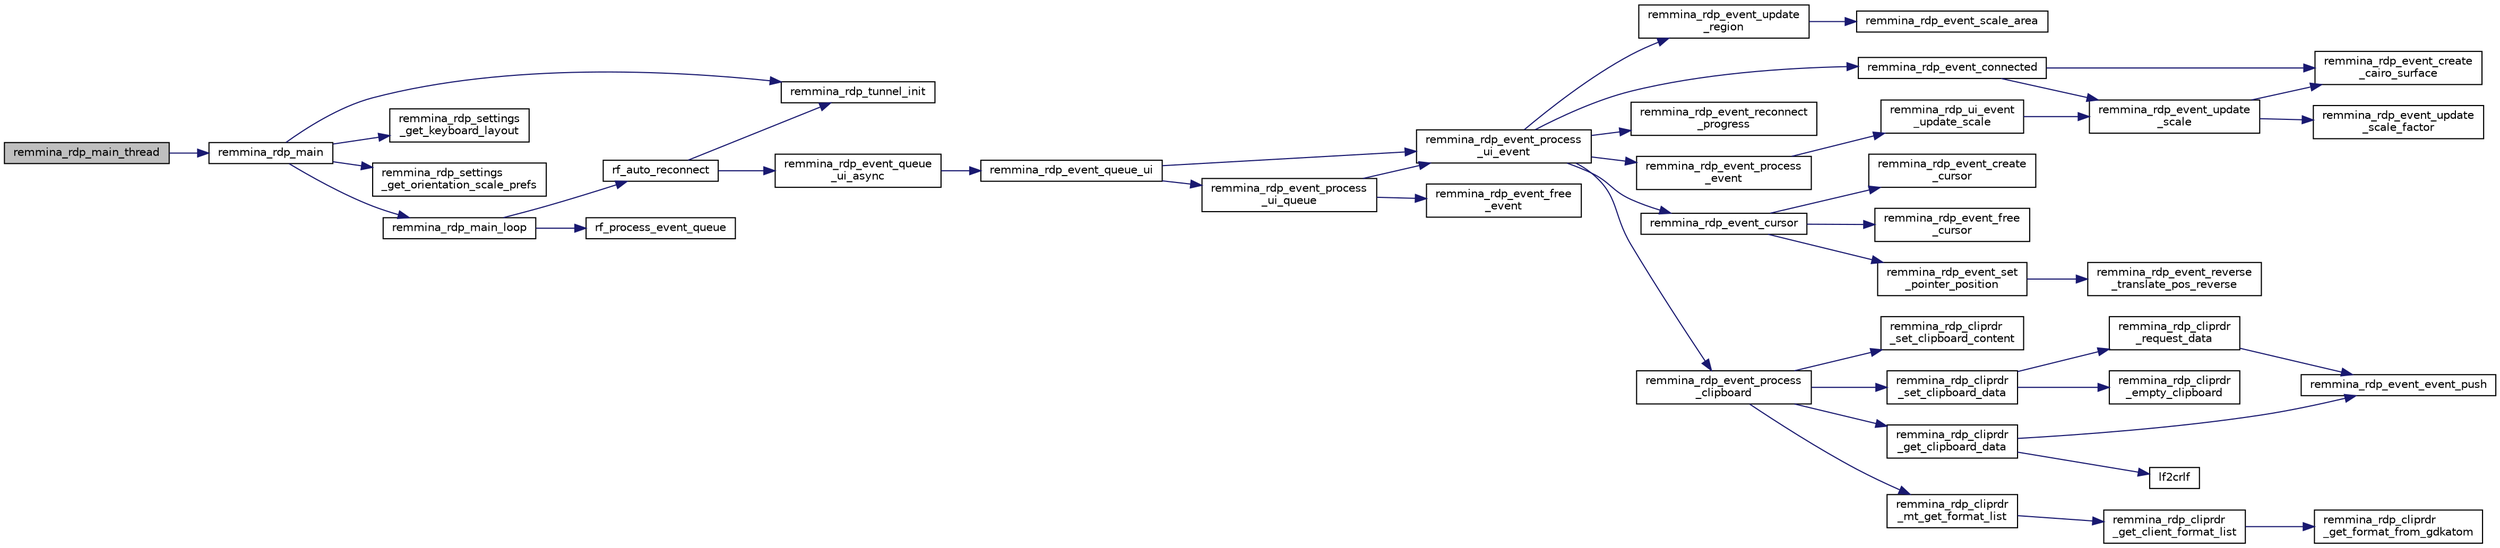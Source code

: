 digraph "remmina_rdp_main_thread"
{
  edge [fontname="Helvetica",fontsize="10",labelfontname="Helvetica",labelfontsize="10"];
  node [fontname="Helvetica",fontsize="10",shape=record];
  rankdir="LR";
  Node194 [label="remmina_rdp_main_thread",height=0.2,width=0.4,color="black", fillcolor="grey75", style="filled", fontcolor="black"];
  Node194 -> Node195 [color="midnightblue",fontsize="10",style="solid",fontname="Helvetica"];
  Node195 [label="remmina_rdp_main",height=0.2,width=0.4,color="black", fillcolor="white", style="filled",URL="$rdp__plugin_8c.html#a12e0199d082d510648cb27168486f4e0"];
  Node195 -> Node196 [color="midnightblue",fontsize="10",style="solid",fontname="Helvetica"];
  Node196 [label="remmina_rdp_tunnel_init",height=0.2,width=0.4,color="black", fillcolor="white", style="filled",URL="$rdp__plugin_8c.html#af95e15a376e56355da6c52e85d8553af"];
  Node195 -> Node197 [color="midnightblue",fontsize="10",style="solid",fontname="Helvetica"];
  Node197 [label="remmina_rdp_settings\l_get_keyboard_layout",height=0.2,width=0.4,color="black", fillcolor="white", style="filled",URL="$rdp__settings_8c.html#a4052ab6359b14e8f9a4cf76bed4da90c"];
  Node195 -> Node198 [color="midnightblue",fontsize="10",style="solid",fontname="Helvetica"];
  Node198 [label="remmina_rdp_settings\l_get_orientation_scale_prefs",height=0.2,width=0.4,color="black", fillcolor="white", style="filled",URL="$rdp__settings_8c.html#a5f05047cf10611ffb7a23a248650cb4c"];
  Node195 -> Node199 [color="midnightblue",fontsize="10",style="solid",fontname="Helvetica"];
  Node199 [label="remmina_rdp_main_loop",height=0.2,width=0.4,color="black", fillcolor="white", style="filled",URL="$rdp__plugin_8c.html#adb2d2f801618ad1e5ff14b4ebf2a9eb9"];
  Node199 -> Node200 [color="midnightblue",fontsize="10",style="solid",fontname="Helvetica"];
  Node200 [label="rf_process_event_queue",height=0.2,width=0.4,color="black", fillcolor="white", style="filled",URL="$rdp__plugin_8c.html#a8b9e88d2925be5eee2025f4c3ede1e29"];
  Node199 -> Node201 [color="midnightblue",fontsize="10",style="solid",fontname="Helvetica"];
  Node201 [label="rf_auto_reconnect",height=0.2,width=0.4,color="black", fillcolor="white", style="filled",URL="$rdp__plugin_8c.html#a6dc42bd40842f63939e962828c19cfc7"];
  Node201 -> Node202 [color="midnightblue",fontsize="10",style="solid",fontname="Helvetica"];
  Node202 [label="remmina_rdp_event_queue\l_ui_async",height=0.2,width=0.4,color="black", fillcolor="white", style="filled",URL="$rdp__event_8c.html#ae445fd0a84c7c9414a177a69c86cf325"];
  Node202 -> Node203 [color="midnightblue",fontsize="10",style="solid",fontname="Helvetica"];
  Node203 [label="remmina_rdp_event_queue_ui",height=0.2,width=0.4,color="black", fillcolor="white", style="filled",URL="$rdp__event_8c.html#a2b91746b782b7782432bd1d23c6a9945"];
  Node203 -> Node204 [color="midnightblue",fontsize="10",style="solid",fontname="Helvetica"];
  Node204 [label="remmina_rdp_event_process\l_ui_event",height=0.2,width=0.4,color="black", fillcolor="white", style="filled",URL="$rdp__event_8c.html#a6929ce2effcc3cf2be6d5ec8b19d5466"];
  Node204 -> Node205 [color="midnightblue",fontsize="10",style="solid",fontname="Helvetica"];
  Node205 [label="remmina_rdp_event_update\l_region",height=0.2,width=0.4,color="black", fillcolor="white", style="filled",URL="$rdp__event_8c.html#ae3cea5929e8c3b1ff068f9ca3fbb538c"];
  Node205 -> Node206 [color="midnightblue",fontsize="10",style="solid",fontname="Helvetica"];
  Node206 [label="remmina_rdp_event_scale_area",height=0.2,width=0.4,color="black", fillcolor="white", style="filled",URL="$rdp__event_8c.html#a080ab4a0a8f592bb5484202175beaaa5"];
  Node204 -> Node207 [color="midnightblue",fontsize="10",style="solid",fontname="Helvetica"];
  Node207 [label="remmina_rdp_event_connected",height=0.2,width=0.4,color="black", fillcolor="white", style="filled",URL="$rdp__event_8c.html#abe98674433c473136ccd28aab85a7748"];
  Node207 -> Node208 [color="midnightblue",fontsize="10",style="solid",fontname="Helvetica"];
  Node208 [label="remmina_rdp_event_create\l_cairo_surface",height=0.2,width=0.4,color="black", fillcolor="white", style="filled",URL="$rdp__event_8c.html#a789ec99777755da7cae468216a74095a"];
  Node207 -> Node209 [color="midnightblue",fontsize="10",style="solid",fontname="Helvetica"];
  Node209 [label="remmina_rdp_event_update\l_scale",height=0.2,width=0.4,color="black", fillcolor="white", style="filled",URL="$rdp__event_8c.html#a64ce0c66bb4cb6ddaee263ce8563f497"];
  Node209 -> Node208 [color="midnightblue",fontsize="10",style="solid",fontname="Helvetica"];
  Node209 -> Node210 [color="midnightblue",fontsize="10",style="solid",fontname="Helvetica"];
  Node210 [label="remmina_rdp_event_update\l_scale_factor",height=0.2,width=0.4,color="black", fillcolor="white", style="filled",URL="$rdp__event_8c.html#a6076424eb759c91ca9c8da59432c66d6"];
  Node204 -> Node211 [color="midnightblue",fontsize="10",style="solid",fontname="Helvetica"];
  Node211 [label="remmina_rdp_event_reconnect\l_progress",height=0.2,width=0.4,color="black", fillcolor="white", style="filled",URL="$rdp__event_8c.html#ab7cbdc2f8cf829e2f09ecfa605a92d65"];
  Node204 -> Node212 [color="midnightblue",fontsize="10",style="solid",fontname="Helvetica"];
  Node212 [label="remmina_rdp_event_cursor",height=0.2,width=0.4,color="black", fillcolor="white", style="filled",URL="$rdp__event_8c.html#a064c56982a401aff33a8c723eb157016"];
  Node212 -> Node213 [color="midnightblue",fontsize="10",style="solid",fontname="Helvetica"];
  Node213 [label="remmina_rdp_event_create\l_cursor",height=0.2,width=0.4,color="black", fillcolor="white", style="filled",URL="$rdp__event_8c.html#ae8ef8118379a8bb6a6f99a8bbc0cbcfc"];
  Node212 -> Node214 [color="midnightblue",fontsize="10",style="solid",fontname="Helvetica"];
  Node214 [label="remmina_rdp_event_free\l_cursor",height=0.2,width=0.4,color="black", fillcolor="white", style="filled",URL="$rdp__event_8c.html#a740d33b9c229ada638eeeebe2ffca461"];
  Node212 -> Node215 [color="midnightblue",fontsize="10",style="solid",fontname="Helvetica"];
  Node215 [label="remmina_rdp_event_set\l_pointer_position",height=0.2,width=0.4,color="black", fillcolor="white", style="filled",URL="$rdp__event_8c.html#a34c7d3a1bb411e84d3b4e30fcccc9cd8"];
  Node215 -> Node216 [color="midnightblue",fontsize="10",style="solid",fontname="Helvetica"];
  Node216 [label="remmina_rdp_event_reverse\l_translate_pos_reverse",height=0.2,width=0.4,color="black", fillcolor="white", style="filled",URL="$rdp__event_8c.html#a20d5fac8955f4f813759ca5c32078b7c"];
  Node204 -> Node217 [color="midnightblue",fontsize="10",style="solid",fontname="Helvetica"];
  Node217 [label="remmina_rdp_event_process\l_clipboard",height=0.2,width=0.4,color="black", fillcolor="white", style="filled",URL="$rdp__cliprdr_8c.html#ad4fad618198e7746ea1e4ebd01a9b173"];
  Node217 -> Node218 [color="midnightblue",fontsize="10",style="solid",fontname="Helvetica"];
  Node218 [label="remmina_rdp_cliprdr\l_mt_get_format_list",height=0.2,width=0.4,color="black", fillcolor="white", style="filled",URL="$rdp__cliprdr_8c.html#a9d9b4fd8f4efbac086e3a2a274647ce5"];
  Node218 -> Node219 [color="midnightblue",fontsize="10",style="solid",fontname="Helvetica"];
  Node219 [label="remmina_rdp_cliprdr\l_get_client_format_list",height=0.2,width=0.4,color="black", fillcolor="white", style="filled",URL="$rdp__cliprdr_8c.html#accb7cad54767b8f658b8ea438690ef4f"];
  Node219 -> Node220 [color="midnightblue",fontsize="10",style="solid",fontname="Helvetica"];
  Node220 [label="remmina_rdp_cliprdr\l_get_format_from_gdkatom",height=0.2,width=0.4,color="black", fillcolor="white", style="filled",URL="$rdp__cliprdr_8c.html#a7eb7cd7eeab0e52c33721cc0564964ea"];
  Node217 -> Node221 [color="midnightblue",fontsize="10",style="solid",fontname="Helvetica"];
  Node221 [label="remmina_rdp_cliprdr\l_get_clipboard_data",height=0.2,width=0.4,color="black", fillcolor="white", style="filled",URL="$rdp__cliprdr_8c.html#a1875ac25f73dd93e4b716746e7c6b8d5"];
  Node221 -> Node222 [color="midnightblue",fontsize="10",style="solid",fontname="Helvetica"];
  Node222 [label="lf2crlf",height=0.2,width=0.4,color="black", fillcolor="white", style="filled",URL="$rdp__cliprdr_8c.html#a4f9d059736e69df00273ec853d15c772"];
  Node221 -> Node223 [color="midnightblue",fontsize="10",style="solid",fontname="Helvetica"];
  Node223 [label="remmina_rdp_event_event_push",height=0.2,width=0.4,color="black", fillcolor="white", style="filled",URL="$rdp__event_8c.html#ad446d6471bddba97f8bfcee8c51e4580"];
  Node217 -> Node224 [color="midnightblue",fontsize="10",style="solid",fontname="Helvetica"];
  Node224 [label="remmina_rdp_cliprdr\l_set_clipboard_data",height=0.2,width=0.4,color="black", fillcolor="white", style="filled",URL="$rdp__cliprdr_8c.html#a007ce9136242f75dc148bd4e2ee5fde5"];
  Node224 -> Node225 [color="midnightblue",fontsize="10",style="solid",fontname="Helvetica"];
  Node225 [label="remmina_rdp_cliprdr\l_request_data",height=0.2,width=0.4,color="black", fillcolor="white", style="filled",URL="$rdp__cliprdr_8c.html#a48904924b1064d1bb3bfb6116bac6bd3"];
  Node225 -> Node223 [color="midnightblue",fontsize="10",style="solid",fontname="Helvetica"];
  Node224 -> Node226 [color="midnightblue",fontsize="10",style="solid",fontname="Helvetica"];
  Node226 [label="remmina_rdp_cliprdr\l_empty_clipboard",height=0.2,width=0.4,color="black", fillcolor="white", style="filled",URL="$rdp__cliprdr_8c.html#a719b6820f66508f8acb943a1bf1a495d"];
  Node217 -> Node227 [color="midnightblue",fontsize="10",style="solid",fontname="Helvetica"];
  Node227 [label="remmina_rdp_cliprdr\l_set_clipboard_content",height=0.2,width=0.4,color="black", fillcolor="white", style="filled",URL="$rdp__cliprdr_8c.html#ac3bc1f06354bf50b72d770f6d14ce0b3"];
  Node204 -> Node228 [color="midnightblue",fontsize="10",style="solid",fontname="Helvetica"];
  Node228 [label="remmina_rdp_event_process\l_event",height=0.2,width=0.4,color="black", fillcolor="white", style="filled",URL="$rdp__event_8c.html#a5f5fcd2a5c81d0c8bec609e0428735c5"];
  Node228 -> Node229 [color="midnightblue",fontsize="10",style="solid",fontname="Helvetica"];
  Node229 [label="remmina_rdp_ui_event\l_update_scale",height=0.2,width=0.4,color="black", fillcolor="white", style="filled",URL="$rdp__event_8c.html#ae0e0d42524cb165cd6d26553c104dbde"];
  Node229 -> Node209 [color="midnightblue",fontsize="10",style="solid",fontname="Helvetica"];
  Node203 -> Node230 [color="midnightblue",fontsize="10",style="solid",fontname="Helvetica"];
  Node230 [label="remmina_rdp_event_process\l_ui_queue",height=0.2,width=0.4,color="black", fillcolor="white", style="filled",URL="$rdp__event_8c.html#abfa1d5d0b0494818fb5e1a549c0acd23"];
  Node230 -> Node204 [color="midnightblue",fontsize="10",style="solid",fontname="Helvetica"];
  Node230 -> Node231 [color="midnightblue",fontsize="10",style="solid",fontname="Helvetica"];
  Node231 [label="remmina_rdp_event_free\l_event",height=0.2,width=0.4,color="black", fillcolor="white", style="filled",URL="$rdp__event_8c.html#a40b4fd190055c10d5d2248a6eca5f50f"];
  Node201 -> Node196 [color="midnightblue",fontsize="10",style="solid",fontname="Helvetica"];
}
